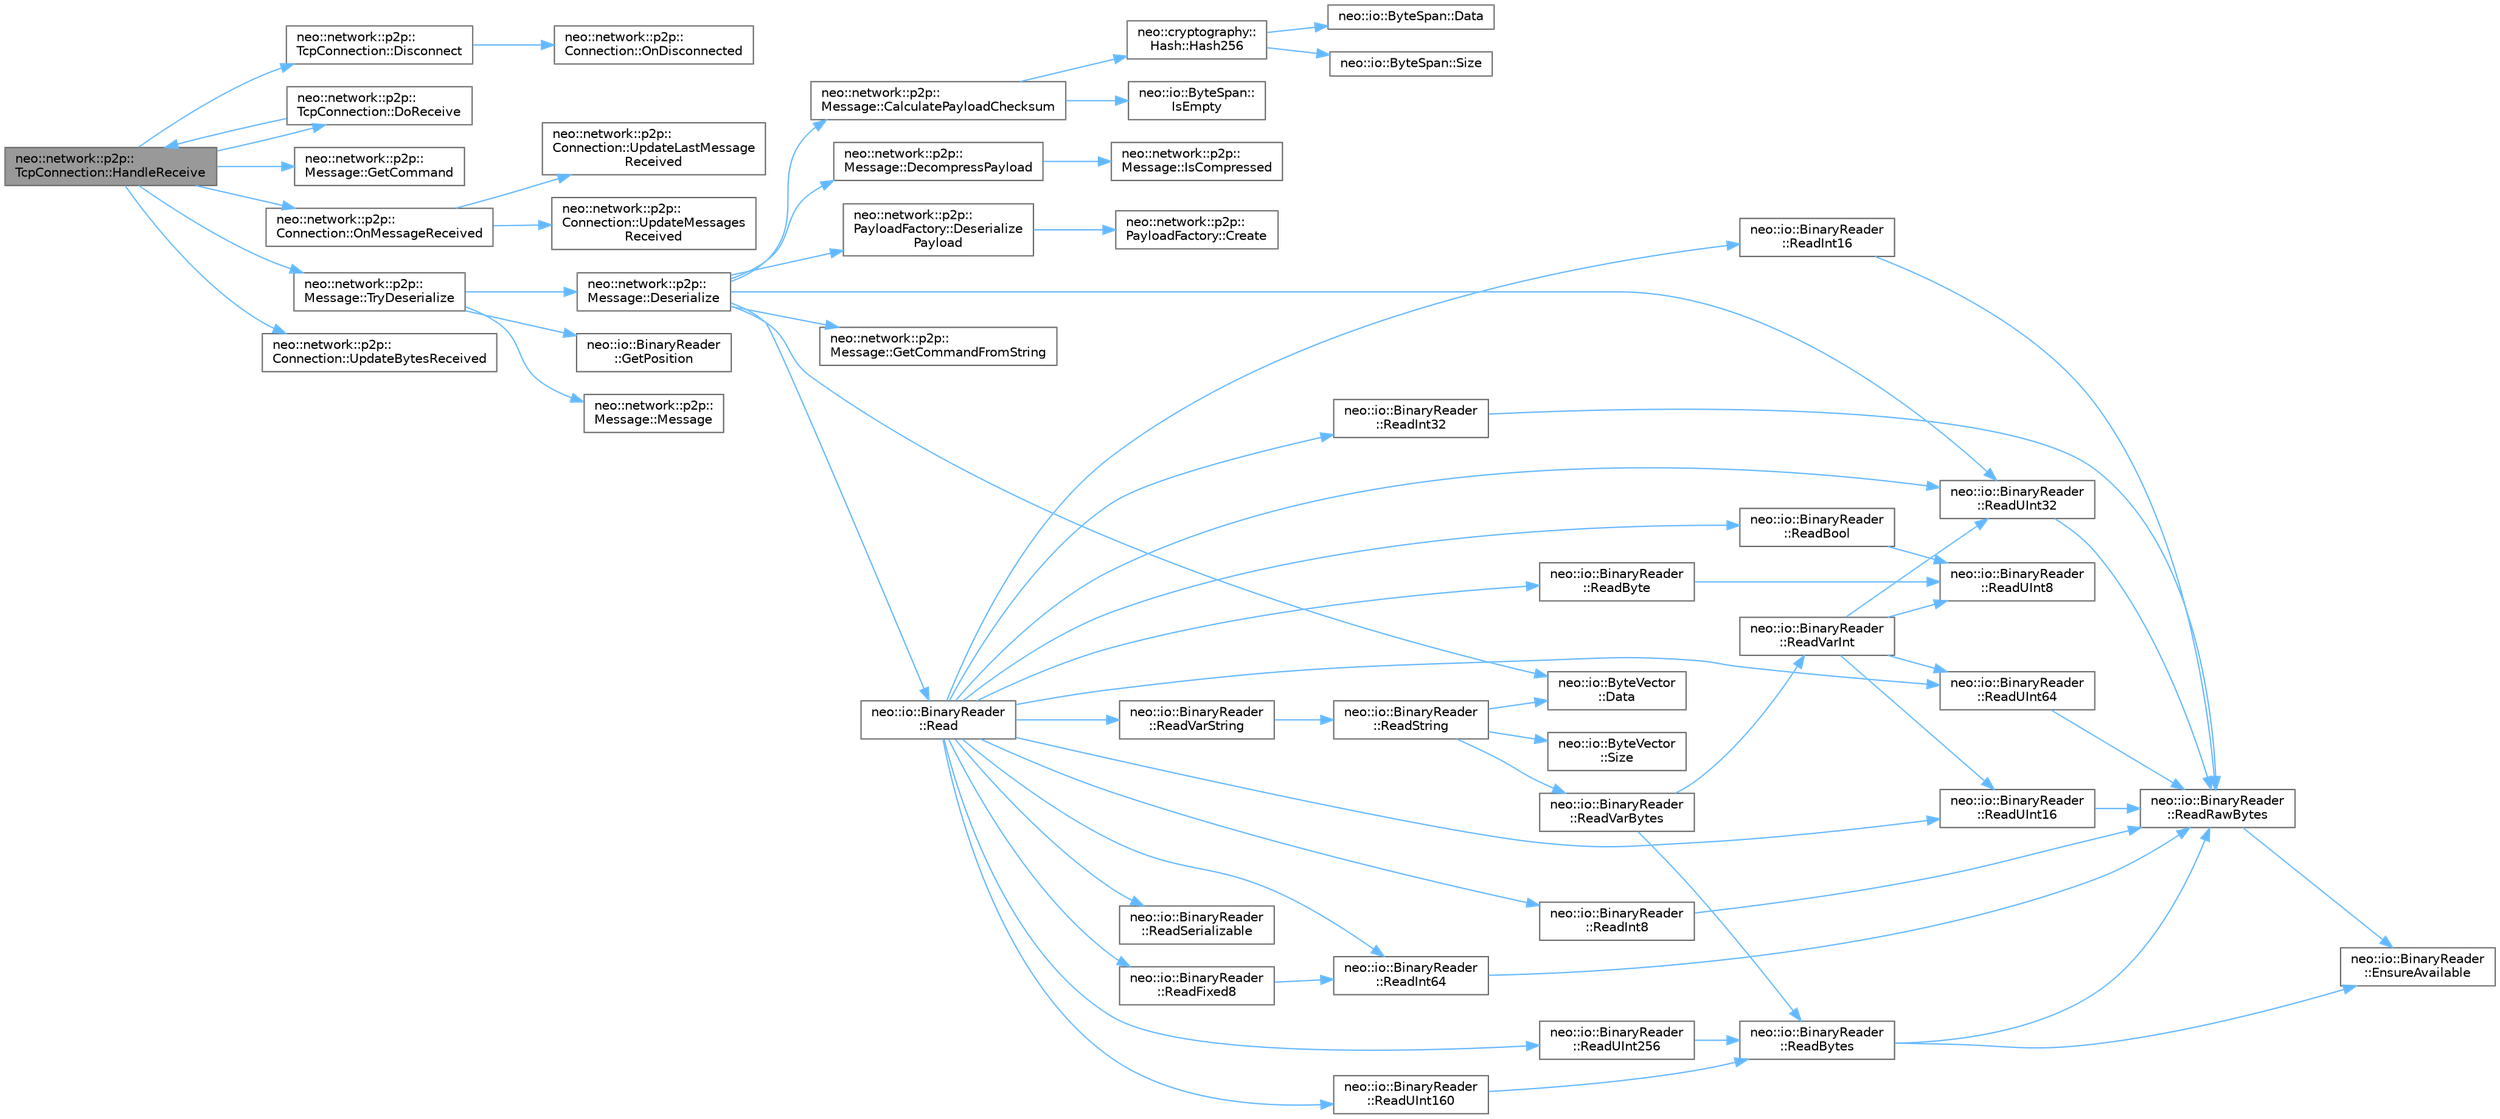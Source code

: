 digraph "neo::network::p2p::TcpConnection::HandleReceive"
{
 // LATEX_PDF_SIZE
  bgcolor="transparent";
  edge [fontname=Helvetica,fontsize=10,labelfontname=Helvetica,labelfontsize=10];
  node [fontname=Helvetica,fontsize=10,shape=box,height=0.2,width=0.4];
  rankdir="LR";
  Node1 [id="Node000001",label="neo::network::p2p::\lTcpConnection::HandleReceive",height=0.2,width=0.4,color="gray40", fillcolor="grey60", style="filled", fontcolor="black",tooltip=" "];
  Node1 -> Node2 [id="edge1_Node000001_Node000002",color="steelblue1",style="solid",tooltip=" "];
  Node2 [id="Node000002",label="neo::network::p2p::\lTcpConnection::Disconnect",height=0.2,width=0.4,color="grey40", fillcolor="white", style="filled",URL="$classneo_1_1network_1_1p2p_1_1_tcp_connection.html#acb68bd163d9e0a4df4f66866f8bdd465",tooltip="Disconnects from the remote node."];
  Node2 -> Node3 [id="edge2_Node000002_Node000003",color="steelblue1",style="solid",tooltip=" "];
  Node3 [id="Node000003",label="neo::network::p2p::\lConnection::OnDisconnected",height=0.2,width=0.4,color="grey40", fillcolor="white", style="filled",URL="$classneo_1_1network_1_1p2p_1_1_connection.html#abf1fd278093a903e6111c68f6fc98161",tooltip="Called when the connection is disconnected."];
  Node1 -> Node4 [id="edge3_Node000001_Node000004",color="steelblue1",style="solid",tooltip=" "];
  Node4 [id="Node000004",label="neo::network::p2p::\lTcpConnection::DoReceive",height=0.2,width=0.4,color="grey40", fillcolor="white", style="filled",URL="$classneo_1_1network_1_1p2p_1_1_tcp_connection.html#a01e4145bf03a05372559f309630072d7",tooltip=" "];
  Node4 -> Node1 [id="edge4_Node000004_Node000001",color="steelblue1",style="solid",tooltip=" "];
  Node1 -> Node5 [id="edge5_Node000001_Node000005",color="steelblue1",style="solid",tooltip=" "];
  Node5 [id="Node000005",label="neo::network::p2p::\lMessage::GetCommand",height=0.2,width=0.4,color="grey40", fillcolor="white", style="filled",URL="$classneo_1_1network_1_1p2p_1_1_message.html#af505a0952e235388e42f926f2314e882",tooltip="Gets the command of the message."];
  Node1 -> Node6 [id="edge6_Node000001_Node000006",color="steelblue1",style="solid",tooltip=" "];
  Node6 [id="Node000006",label="neo::network::p2p::\lConnection::OnMessageReceived",height=0.2,width=0.4,color="grey40", fillcolor="white", style="filled",URL="$classneo_1_1network_1_1p2p_1_1_connection.html#abd8fbf27b813438feb5291675006e2d4",tooltip="Called when a message is received."];
  Node6 -> Node7 [id="edge7_Node000006_Node000007",color="steelblue1",style="solid",tooltip=" "];
  Node7 [id="Node000007",label="neo::network::p2p::\lConnection::UpdateLastMessage\lReceived",height=0.2,width=0.4,color="grey40", fillcolor="white", style="filled",URL="$classneo_1_1network_1_1p2p_1_1_connection.html#a6abdc25772eeb241701cfa23ba382e36",tooltip="Updates the last message received time."];
  Node6 -> Node8 [id="edge8_Node000006_Node000008",color="steelblue1",style="solid",tooltip=" "];
  Node8 [id="Node000008",label="neo::network::p2p::\lConnection::UpdateMessages\lReceived",height=0.2,width=0.4,color="grey40", fillcolor="white", style="filled",URL="$classneo_1_1network_1_1p2p_1_1_connection.html#a01ab02f175e0e187c6772eef339e85c3",tooltip="Updates the messages received."];
  Node1 -> Node9 [id="edge9_Node000001_Node000009",color="steelblue1",style="solid",tooltip=" "];
  Node9 [id="Node000009",label="neo::network::p2p::\lMessage::TryDeserialize",height=0.2,width=0.4,color="grey40", fillcolor="white", style="filled",URL="$classneo_1_1network_1_1p2p_1_1_message.html#af51deec699dc8d8828e45d245870f1e9",tooltip="Tries to deserialize a message from a byte array."];
  Node9 -> Node10 [id="edge10_Node000009_Node000010",color="steelblue1",style="solid",tooltip=" "];
  Node10 [id="Node000010",label="neo::network::p2p::\lMessage::Deserialize",height=0.2,width=0.4,color="grey40", fillcolor="white", style="filled",URL="$classneo_1_1network_1_1p2p_1_1_message.html#ae1bf057d746f676cd2ecea8f2bd16ed6",tooltip="Deserializes the message from a binary reader."];
  Node10 -> Node11 [id="edge11_Node000010_Node000011",color="steelblue1",style="solid",tooltip=" "];
  Node11 [id="Node000011",label="neo::network::p2p::\lMessage::CalculatePayloadChecksum",height=0.2,width=0.4,color="grey40", fillcolor="white", style="filled",URL="$classneo_1_1network_1_1p2p_1_1_message.html#a654aaf898e51e3b91c7a60dcdeaf763f",tooltip=" "];
  Node11 -> Node12 [id="edge12_Node000011_Node000012",color="steelblue1",style="solid",tooltip=" "];
  Node12 [id="Node000012",label="neo::cryptography::\lHash::Hash256",height=0.2,width=0.4,color="grey40", fillcolor="white", style="filled",URL="$classneo_1_1cryptography_1_1_hash.html#a1f27587bba8d21efdec839f2679e1a90",tooltip="Computes Hash256 (double SHA256)."];
  Node12 -> Node13 [id="edge13_Node000012_Node000013",color="steelblue1",style="solid",tooltip=" "];
  Node13 [id="Node000013",label="neo::io::ByteSpan::Data",height=0.2,width=0.4,color="grey40", fillcolor="white", style="filled",URL="$classneo_1_1io_1_1_byte_span.html#a0285a19eb5cd212ecd1079e0bc5e494c",tooltip="Gets a pointer to the data."];
  Node12 -> Node14 [id="edge14_Node000012_Node000014",color="steelblue1",style="solid",tooltip=" "];
  Node14 [id="Node000014",label="neo::io::ByteSpan::Size",height=0.2,width=0.4,color="grey40", fillcolor="white", style="filled",URL="$classneo_1_1io_1_1_byte_span.html#a4a869430800a37dcbeefac6f36468fcb",tooltip="Gets the size of the ByteSpan."];
  Node11 -> Node15 [id="edge15_Node000011_Node000015",color="steelblue1",style="solid",tooltip=" "];
  Node15 [id="Node000015",label="neo::io::ByteSpan::\lIsEmpty",height=0.2,width=0.4,color="grey40", fillcolor="white", style="filled",URL="$classneo_1_1io_1_1_byte_span.html#a1a44ac09ac50847323a100002f530d5b",tooltip="Checks if the ByteSpan is empty."];
  Node10 -> Node16 [id="edge16_Node000010_Node000016",color="steelblue1",style="solid",tooltip=" "];
  Node16 [id="Node000016",label="neo::io::ByteVector\l::Data",height=0.2,width=0.4,color="grey40", fillcolor="white", style="filled",URL="$classneo_1_1io_1_1_byte_vector.html#a971af50d2778c4435c924cf4b839e8a1",tooltip="Gets a pointer to the data."];
  Node10 -> Node17 [id="edge17_Node000010_Node000017",color="steelblue1",style="solid",tooltip=" "];
  Node17 [id="Node000017",label="neo::network::p2p::\lMessage::DecompressPayload",height=0.2,width=0.4,color="grey40", fillcolor="white", style="filled",URL="$classneo_1_1network_1_1p2p_1_1_message.html#a5c8df365c957520d0e6a90ddecc02f98",tooltip=" "];
  Node17 -> Node18 [id="edge18_Node000017_Node000018",color="steelblue1",style="solid",tooltip=" "];
  Node18 [id="Node000018",label="neo::network::p2p::\lMessage::IsCompressed",height=0.2,width=0.4,color="grey40", fillcolor="white", style="filled",URL="$classneo_1_1network_1_1p2p_1_1_message.html#a715ccb28cf3623b4c2bd48df0015fcdd",tooltip="Checks if the message is compressed."];
  Node10 -> Node19 [id="edge19_Node000010_Node000019",color="steelblue1",style="solid",tooltip=" "];
  Node19 [id="Node000019",label="neo::network::p2p::\lPayloadFactory::Deserialize\lPayload",height=0.2,width=0.4,color="grey40", fillcolor="white", style="filled",URL="$classneo_1_1network_1_1p2p_1_1_payload_factory.html#a8fc9fb6bdb630268ac09f8a9dd71bb63",tooltip="Deserializes a payload based on the message command."];
  Node19 -> Node20 [id="edge20_Node000019_Node000020",color="steelblue1",style="solid",tooltip=" "];
  Node20 [id="Node000020",label="neo::network::p2p::\lPayloadFactory::Create",height=0.2,width=0.4,color="grey40", fillcolor="white", style="filled",URL="$classneo_1_1network_1_1p2p_1_1_payload_factory.html#aa5b21e7d366197587798bc26d3196026",tooltip="Creates an empty payload based on the message command."];
  Node10 -> Node21 [id="edge21_Node000010_Node000021",color="steelblue1",style="solid",tooltip=" "];
  Node21 [id="Node000021",label="neo::network::p2p::\lMessage::GetCommandFromString",height=0.2,width=0.4,color="grey40", fillcolor="white", style="filled",URL="$classneo_1_1network_1_1p2p_1_1_message.html#a4348deb8baa21f15ff24f28ac5c5612e",tooltip=" "];
  Node10 -> Node22 [id="edge22_Node000010_Node000022",color="steelblue1",style="solid",tooltip=" "];
  Node22 [id="Node000022",label="neo::io::BinaryReader\l::Read",height=0.2,width=0.4,color="grey40", fillcolor="white", style="filled",URL="$classneo_1_1io_1_1_binary_reader.html#a675833a1f5409f8bb4d19080bec78f37",tooltip="Generic read method for specific types."];
  Node22 -> Node23 [id="edge23_Node000022_Node000023",color="steelblue1",style="solid",tooltip=" "];
  Node23 [id="Node000023",label="neo::io::BinaryReader\l::ReadBool",height=0.2,width=0.4,color="grey40", fillcolor="white", style="filled",URL="$classneo_1_1io_1_1_binary_reader.html#a94aba9dfe2eb624fd626466227ccf3a8",tooltip="Reads a boolean value from the stream."];
  Node23 -> Node24 [id="edge24_Node000023_Node000024",color="steelblue1",style="solid",tooltip=" "];
  Node24 [id="Node000024",label="neo::io::BinaryReader\l::ReadUInt8",height=0.2,width=0.4,color="grey40", fillcolor="white", style="filled",URL="$classneo_1_1io_1_1_binary_reader.html#a3b93ff9ad86d70fb5091267936092a59",tooltip="Reads an 8-bit unsigned integer from the stream."];
  Node22 -> Node25 [id="edge25_Node000022_Node000025",color="steelblue1",style="solid",tooltip=" "];
  Node25 [id="Node000025",label="neo::io::BinaryReader\l::ReadByte",height=0.2,width=0.4,color="grey40", fillcolor="white", style="filled",URL="$classneo_1_1io_1_1_binary_reader.html#acdcfcae157144bbbc188ff8bf00cd55d",tooltip="Reads a single byte from the stream."];
  Node25 -> Node24 [id="edge26_Node000025_Node000024",color="steelblue1",style="solid",tooltip=" "];
  Node22 -> Node26 [id="edge27_Node000022_Node000026",color="steelblue1",style="solid",tooltip=" "];
  Node26 [id="Node000026",label="neo::io::BinaryReader\l::ReadFixed8",height=0.2,width=0.4,color="grey40", fillcolor="white", style="filled",URL="$classneo_1_1io_1_1_binary_reader.html#a8d9aa5753c3fee7d0afba26ddacbd130",tooltip="Reads a Fixed8 from the stream."];
  Node26 -> Node27 [id="edge28_Node000026_Node000027",color="steelblue1",style="solid",tooltip=" "];
  Node27 [id="Node000027",label="neo::io::BinaryReader\l::ReadInt64",height=0.2,width=0.4,color="grey40", fillcolor="white", style="filled",URL="$classneo_1_1io_1_1_binary_reader.html#aa8429b0320e5dee44f55d511457eb9bb",tooltip="Reads a 64-bit signed integer from the stream."];
  Node27 -> Node28 [id="edge29_Node000027_Node000028",color="steelblue1",style="solid",tooltip=" "];
  Node28 [id="Node000028",label="neo::io::BinaryReader\l::ReadRawBytes",height=0.2,width=0.4,color="grey40", fillcolor="white", style="filled",URL="$classneo_1_1io_1_1_binary_reader.html#a890faf334a0500b4474a6b2f91e63e51",tooltip="Helper method to read raw bytes from either stream or memory."];
  Node28 -> Node29 [id="edge30_Node000028_Node000029",color="steelblue1",style="solid",tooltip=" "];
  Node29 [id="Node000029",label="neo::io::BinaryReader\l::EnsureAvailable",height=0.2,width=0.4,color="grey40", fillcolor="white", style="filled",URL="$classneo_1_1io_1_1_binary_reader.html#a2bfd19e979fbdb9b340cc8dd78a9ca72",tooltip="Checks if enough bytes are available to read."];
  Node22 -> Node30 [id="edge31_Node000022_Node000030",color="steelblue1",style="solid",tooltip=" "];
  Node30 [id="Node000030",label="neo::io::BinaryReader\l::ReadInt16",height=0.2,width=0.4,color="grey40", fillcolor="white", style="filled",URL="$classneo_1_1io_1_1_binary_reader.html#aaf523adc34870056024357d1080cb885",tooltip="Reads a 16-bit signed integer from the stream."];
  Node30 -> Node28 [id="edge32_Node000030_Node000028",color="steelblue1",style="solid",tooltip=" "];
  Node22 -> Node31 [id="edge33_Node000022_Node000031",color="steelblue1",style="solid",tooltip=" "];
  Node31 [id="Node000031",label="neo::io::BinaryReader\l::ReadInt32",height=0.2,width=0.4,color="grey40", fillcolor="white", style="filled",URL="$classneo_1_1io_1_1_binary_reader.html#ad3e123dea7f73acd42609f1943c071c5",tooltip="Reads a 32-bit signed integer from the stream."];
  Node31 -> Node28 [id="edge34_Node000031_Node000028",color="steelblue1",style="solid",tooltip=" "];
  Node22 -> Node27 [id="edge35_Node000022_Node000027",color="steelblue1",style="solid",tooltip=" "];
  Node22 -> Node32 [id="edge36_Node000022_Node000032",color="steelblue1",style="solid",tooltip=" "];
  Node32 [id="Node000032",label="neo::io::BinaryReader\l::ReadInt8",height=0.2,width=0.4,color="grey40", fillcolor="white", style="filled",URL="$classneo_1_1io_1_1_binary_reader.html#ad556de7845cd98d32bf825ca177c2185",tooltip="Reads an 8-bit signed integer from the stream."];
  Node32 -> Node28 [id="edge37_Node000032_Node000028",color="steelblue1",style="solid",tooltip=" "];
  Node22 -> Node33 [id="edge38_Node000022_Node000033",color="steelblue1",style="solid",tooltip=" "];
  Node33 [id="Node000033",label="neo::io::BinaryReader\l::ReadSerializable",height=0.2,width=0.4,color="grey40", fillcolor="white", style="filled",URL="$classneo_1_1io_1_1_binary_reader.html#adfdd39b482480819e993cc3c39a77ec2",tooltip="Reads a serializable object from the stream."];
  Node22 -> Node34 [id="edge39_Node000022_Node000034",color="steelblue1",style="solid",tooltip=" "];
  Node34 [id="Node000034",label="neo::io::BinaryReader\l::ReadUInt16",height=0.2,width=0.4,color="grey40", fillcolor="white", style="filled",URL="$classneo_1_1io_1_1_binary_reader.html#a52c58b790f36327c1c7a11d0f3cfb5c2",tooltip="Reads a 16-bit unsigned integer from the stream."];
  Node34 -> Node28 [id="edge40_Node000034_Node000028",color="steelblue1",style="solid",tooltip=" "];
  Node22 -> Node35 [id="edge41_Node000022_Node000035",color="steelblue1",style="solid",tooltip=" "];
  Node35 [id="Node000035",label="neo::io::BinaryReader\l::ReadUInt160",height=0.2,width=0.4,color="grey40", fillcolor="white", style="filled",URL="$classneo_1_1io_1_1_binary_reader.html#a6f810794f8eb71c787d4741836d3a206",tooltip="Reads a UInt160 from the stream."];
  Node35 -> Node36 [id="edge42_Node000035_Node000036",color="steelblue1",style="solid",tooltip=" "];
  Node36 [id="Node000036",label="neo::io::BinaryReader\l::ReadBytes",height=0.2,width=0.4,color="grey40", fillcolor="white", style="filled",URL="$classneo_1_1io_1_1_binary_reader.html#aaa4a5f7dcf558723668d35b0b31f93f1",tooltip="Reads a byte array from the stream."];
  Node36 -> Node29 [id="edge43_Node000036_Node000029",color="steelblue1",style="solid",tooltip=" "];
  Node36 -> Node28 [id="edge44_Node000036_Node000028",color="steelblue1",style="solid",tooltip=" "];
  Node22 -> Node37 [id="edge45_Node000022_Node000037",color="steelblue1",style="solid",tooltip=" "];
  Node37 [id="Node000037",label="neo::io::BinaryReader\l::ReadUInt256",height=0.2,width=0.4,color="grey40", fillcolor="white", style="filled",URL="$classneo_1_1io_1_1_binary_reader.html#a103549b89c846289e3b18bb282f6876d",tooltip="Reads a UInt256 from the stream."];
  Node37 -> Node36 [id="edge46_Node000037_Node000036",color="steelblue1",style="solid",tooltip=" "];
  Node22 -> Node38 [id="edge47_Node000022_Node000038",color="steelblue1",style="solid",tooltip=" "];
  Node38 [id="Node000038",label="neo::io::BinaryReader\l::ReadUInt32",height=0.2,width=0.4,color="grey40", fillcolor="white", style="filled",URL="$classneo_1_1io_1_1_binary_reader.html#adc2c9cfae535b86f63855d77cdb2662b",tooltip="Reads a 32-bit unsigned integer from the stream."];
  Node38 -> Node28 [id="edge48_Node000038_Node000028",color="steelblue1",style="solid",tooltip=" "];
  Node22 -> Node39 [id="edge49_Node000022_Node000039",color="steelblue1",style="solid",tooltip=" "];
  Node39 [id="Node000039",label="neo::io::BinaryReader\l::ReadUInt64",height=0.2,width=0.4,color="grey40", fillcolor="white", style="filled",URL="$classneo_1_1io_1_1_binary_reader.html#add3fc78c751d4893aaf0193e0a357dbd",tooltip="Reads a 64-bit unsigned integer from the stream."];
  Node39 -> Node28 [id="edge50_Node000039_Node000028",color="steelblue1",style="solid",tooltip=" "];
  Node22 -> Node40 [id="edge51_Node000022_Node000040",color="steelblue1",style="solid",tooltip=" "];
  Node40 [id="Node000040",label="neo::io::BinaryReader\l::ReadVarString",height=0.2,width=0.4,color="grey40", fillcolor="white", style="filled",URL="$classneo_1_1io_1_1_binary_reader.html#a4c1e4e8b4f6ff955d9f0c047ae6d7e88",tooltip="Reads a variable-length string from the stream."];
  Node40 -> Node41 [id="edge52_Node000040_Node000041",color="steelblue1",style="solid",tooltip=" "];
  Node41 [id="Node000041",label="neo::io::BinaryReader\l::ReadString",height=0.2,width=0.4,color="grey40", fillcolor="white", style="filled",URL="$classneo_1_1io_1_1_binary_reader.html#ac449aaf281ee47088613fbf4b02b0ac8",tooltip="Reads a string from the stream."];
  Node41 -> Node16 [id="edge53_Node000041_Node000016",color="steelblue1",style="solid",tooltip=" "];
  Node41 -> Node42 [id="edge54_Node000041_Node000042",color="steelblue1",style="solid",tooltip=" "];
  Node42 [id="Node000042",label="neo::io::BinaryReader\l::ReadVarBytes",height=0.2,width=0.4,color="grey40", fillcolor="white", style="filled",URL="$classneo_1_1io_1_1_binary_reader.html#a62705ff1d1117525166b6d22c68935d4",tooltip="Reads a variable-length byte array from the stream."];
  Node42 -> Node36 [id="edge55_Node000042_Node000036",color="steelblue1",style="solid",tooltip=" "];
  Node42 -> Node43 [id="edge56_Node000042_Node000043",color="steelblue1",style="solid",tooltip=" "];
  Node43 [id="Node000043",label="neo::io::BinaryReader\l::ReadVarInt",height=0.2,width=0.4,color="grey40", fillcolor="white", style="filled",URL="$classneo_1_1io_1_1_binary_reader.html#af83b01f86939c82755926ff3bac86458",tooltip="Reads a variable-length integer from the stream."];
  Node43 -> Node34 [id="edge57_Node000043_Node000034",color="steelblue1",style="solid",tooltip=" "];
  Node43 -> Node38 [id="edge58_Node000043_Node000038",color="steelblue1",style="solid",tooltip=" "];
  Node43 -> Node39 [id="edge59_Node000043_Node000039",color="steelblue1",style="solid",tooltip=" "];
  Node43 -> Node24 [id="edge60_Node000043_Node000024",color="steelblue1",style="solid",tooltip=" "];
  Node41 -> Node44 [id="edge61_Node000041_Node000044",color="steelblue1",style="solid",tooltip=" "];
  Node44 [id="Node000044",label="neo::io::ByteVector\l::Size",height=0.2,width=0.4,color="grey40", fillcolor="white", style="filled",URL="$classneo_1_1io_1_1_byte_vector.html#ac0d1a1751d25fde82c44ba55d9d68e24",tooltip="Gets the size of the ByteVector."];
  Node10 -> Node38 [id="edge62_Node000010_Node000038",color="steelblue1",style="solid",tooltip=" "];
  Node9 -> Node45 [id="edge63_Node000009_Node000045",color="steelblue1",style="solid",tooltip=" "];
  Node45 [id="Node000045",label="neo::io::BinaryReader\l::GetPosition",height=0.2,width=0.4,color="grey40", fillcolor="white", style="filled",URL="$classneo_1_1io_1_1_binary_reader.html#a3aeeaed2158cdb284853a61cc30a9fe2",tooltip="Gets the current position in the stream."];
  Node9 -> Node46 [id="edge64_Node000009_Node000046",color="steelblue1",style="solid",tooltip=" "];
  Node46 [id="Node000046",label="neo::network::p2p::\lMessage::Message",height=0.2,width=0.4,color="grey40", fillcolor="white", style="filled",URL="$classneo_1_1network_1_1p2p_1_1_message.html#ad500547950c4cfac21e99587e0f8f05a",tooltip="Constructs an empty Message."];
  Node1 -> Node47 [id="edge65_Node000001_Node000047",color="steelblue1",style="solid",tooltip=" "];
  Node47 [id="Node000047",label="neo::network::p2p::\lConnection::UpdateBytesReceived",height=0.2,width=0.4,color="grey40", fillcolor="white", style="filled",URL="$classneo_1_1network_1_1p2p_1_1_connection.html#afc523b5dc5f6f18512fb9551f1bd262c",tooltip="Updates the bytes received."];
}

